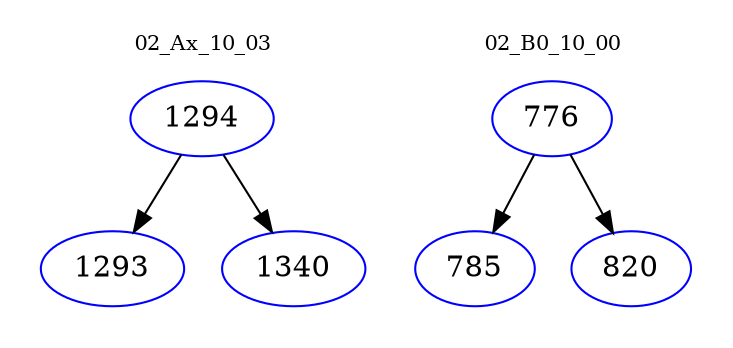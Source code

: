 digraph{
subgraph cluster_0 {
color = white
label = "02_Ax_10_03";
fontsize=10;
T0_1294 [label="1294", color="blue"]
T0_1294 -> T0_1293 [color="black"]
T0_1293 [label="1293", color="blue"]
T0_1294 -> T0_1340 [color="black"]
T0_1340 [label="1340", color="blue"]
}
subgraph cluster_1 {
color = white
label = "02_B0_10_00";
fontsize=10;
T1_776 [label="776", color="blue"]
T1_776 -> T1_785 [color="black"]
T1_785 [label="785", color="blue"]
T1_776 -> T1_820 [color="black"]
T1_820 [label="820", color="blue"]
}
}
